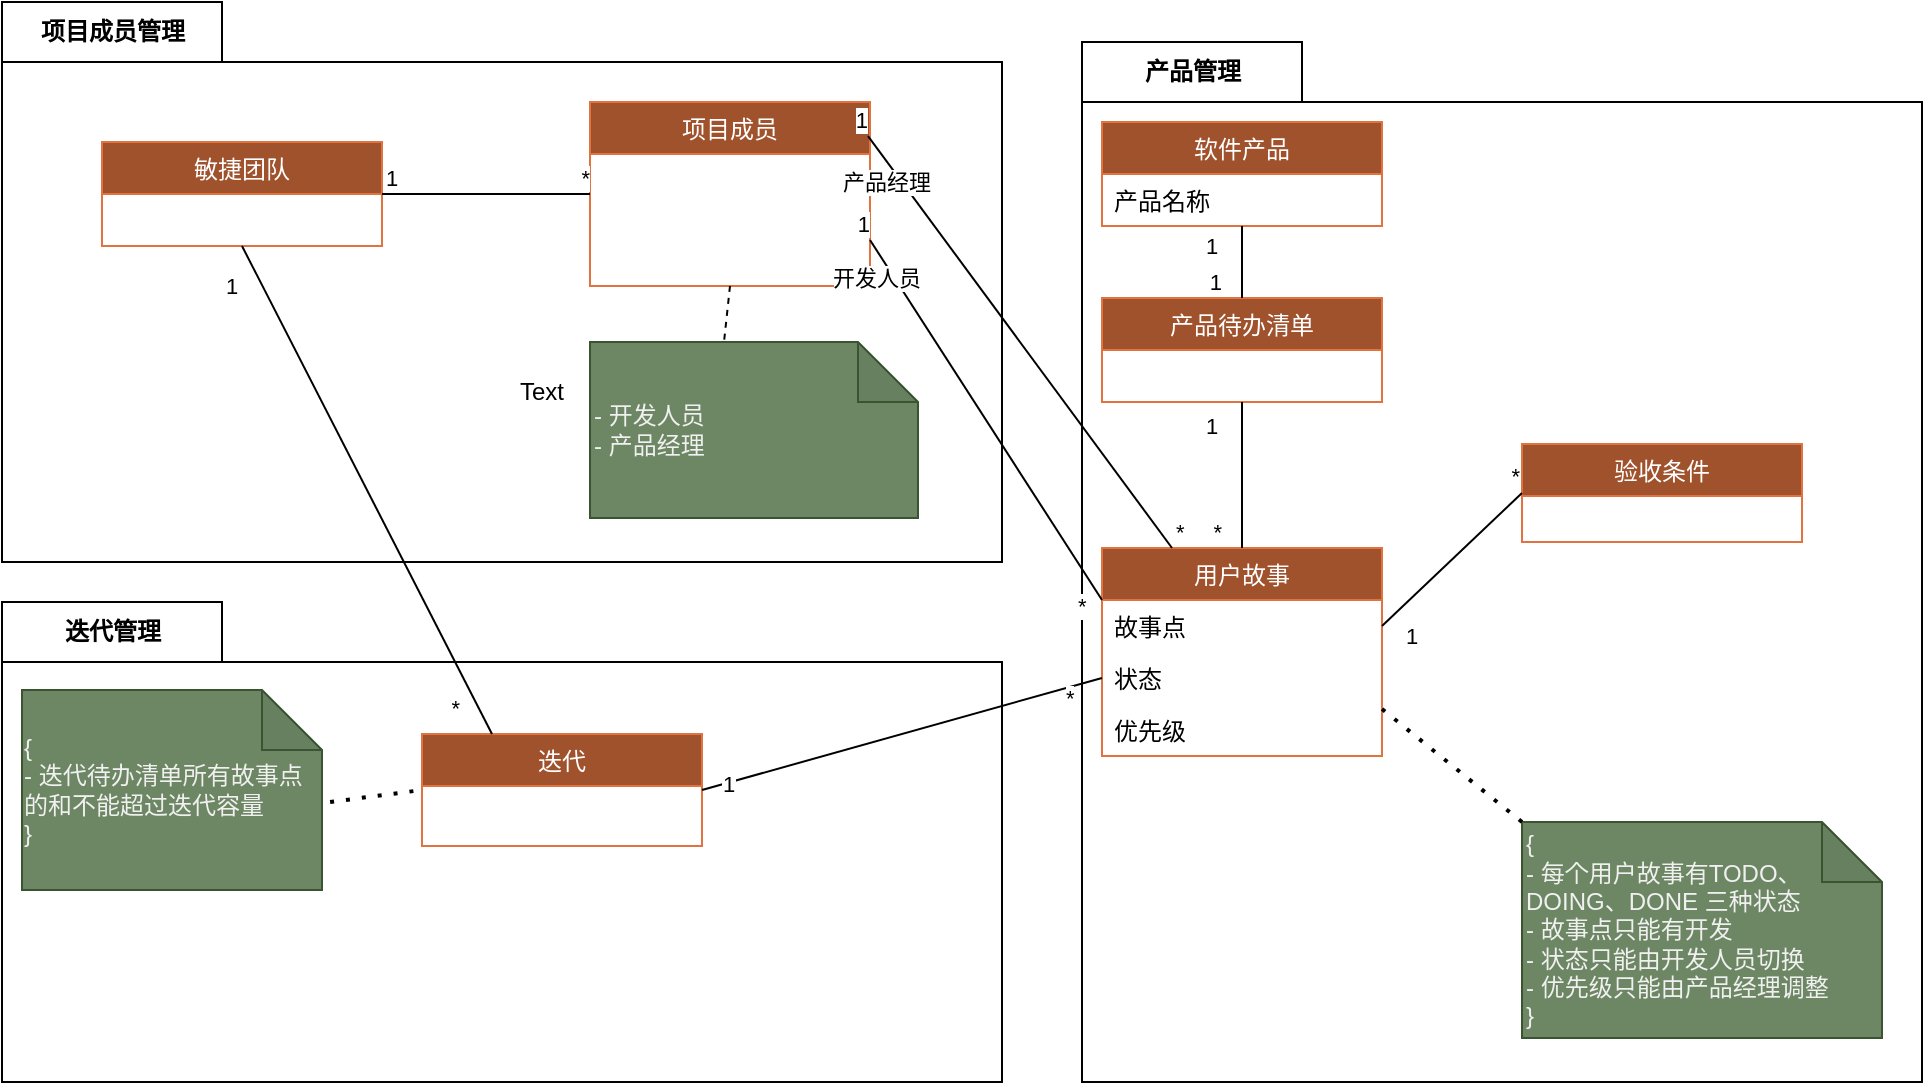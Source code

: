 <mxfile version="20.8.17" type="github">
  <diagram name="第 1 页" id="NSw5QEyYG3UXHzCKbpZL">
    <mxGraphModel dx="1850" dy="572" grid="1" gridSize="10" guides="1" tooltips="1" connect="1" arrows="1" fold="1" page="1" pageScale="1" pageWidth="827" pageHeight="1169" math="0" shadow="0">
      <root>
        <mxCell id="0" />
        <mxCell id="1" parent="0" />
        <mxCell id="O5p-tDyvPr6uDyV5TNFG-1" value="项目成员管理" style="shape=folder;fontStyle=1;tabWidth=110;tabHeight=30;tabPosition=left;html=1;boundedLbl=1;labelInHeader=1;container=1;collapsible=0;recursiveResize=0;" vertex="1" parent="1">
          <mxGeometry x="-20" y="260" width="500" height="280" as="geometry" />
        </mxCell>
        <mxCell id="O5p-tDyvPr6uDyV5TNFG-2" value="&lt;div style=&quot;color: rgb(240, 240, 240);&quot;&gt;- 开发人员&lt;br&gt;- 产品经理&lt;/div&gt;" style="shape=note;whiteSpace=wrap;html=1;backgroundOutline=1;darkOpacity=0.05;strokeColor=#3A5431;fontFamily=Helvetica;fontSize=12;fontColor=#ffffff;startSize=26;fillColor=#6d8764;align=left;" vertex="1" parent="O5p-tDyvPr6uDyV5TNFG-1">
          <mxGeometry x="294" y="170" width="164" height="88" as="geometry" />
        </mxCell>
        <mxCell id="O5p-tDyvPr6uDyV5TNFG-3" value="项目成员" style="swimlane;fontStyle=0;childLayout=stackLayout;horizontal=1;startSize=26;fillColor=#a0522d;horizontalStack=0;resizeParent=1;resizeParentMax=0;resizeLast=0;collapsible=1;marginBottom=0;strokeColor=#E0733F;fontColor=#ffffff;" vertex="1" parent="O5p-tDyvPr6uDyV5TNFG-1">
          <mxGeometry x="294" y="50" width="140" height="92" as="geometry">
            <mxRectangle x="30" y="481" width="100" height="30" as="alternateBounds" />
          </mxGeometry>
        </mxCell>
        <mxCell id="O5p-tDyvPr6uDyV5TNFG-4" value="" style="endArrow=none;dashed=1;html=1;rounded=0;exitX=0.5;exitY=1;exitDx=0;exitDy=0;entryX=0;entryY=0;entryDx=67;entryDy=0;entryPerimeter=0;" edge="1" parent="O5p-tDyvPr6uDyV5TNFG-1" source="O5p-tDyvPr6uDyV5TNFG-3" target="O5p-tDyvPr6uDyV5TNFG-2">
          <mxGeometry width="50" height="50" relative="1" as="geometry">
            <mxPoint x="620" y="-320" as="sourcePoint" />
            <mxPoint x="670" y="-370" as="targetPoint" />
          </mxGeometry>
        </mxCell>
        <mxCell id="O5p-tDyvPr6uDyV5TNFG-5" value="敏捷团队" style="swimlane;fontStyle=0;childLayout=stackLayout;horizontal=1;startSize=26;fillColor=#a0522d;horizontalStack=0;resizeParent=1;resizeParentMax=0;resizeLast=0;collapsible=1;marginBottom=0;strokeColor=#E0733F;fontColor=#ffffff;" vertex="1" parent="O5p-tDyvPr6uDyV5TNFG-1">
          <mxGeometry x="50" y="70" width="140" height="52" as="geometry">
            <mxRectangle x="30" y="481" width="100" height="30" as="alternateBounds" />
          </mxGeometry>
        </mxCell>
        <mxCell id="O5p-tDyvPr6uDyV5TNFG-6" value="" style="endArrow=none;html=1;edgeStyle=orthogonalEdgeStyle;rounded=0;exitX=1;exitY=0.5;exitDx=0;exitDy=0;entryX=0;entryY=0.5;entryDx=0;entryDy=0;" edge="1" parent="O5p-tDyvPr6uDyV5TNFG-1" source="O5p-tDyvPr6uDyV5TNFG-5" target="O5p-tDyvPr6uDyV5TNFG-3">
          <mxGeometry relative="1" as="geometry">
            <mxPoint x="140" y="220" as="sourcePoint" />
            <mxPoint x="300" y="90" as="targetPoint" />
          </mxGeometry>
        </mxCell>
        <mxCell id="O5p-tDyvPr6uDyV5TNFG-7" value="1" style="edgeLabel;resizable=0;html=1;align=left;verticalAlign=bottom;" connectable="0" vertex="1" parent="O5p-tDyvPr6uDyV5TNFG-6">
          <mxGeometry x="-1" relative="1" as="geometry" />
        </mxCell>
        <mxCell id="O5p-tDyvPr6uDyV5TNFG-8" value="*" style="edgeLabel;resizable=0;html=1;align=right;verticalAlign=bottom;" connectable="0" vertex="1" parent="O5p-tDyvPr6uDyV5TNFG-6">
          <mxGeometry x="1" relative="1" as="geometry" />
        </mxCell>
        <mxCell id="O5p-tDyvPr6uDyV5TNFG-9" value="产品管理" style="shape=folder;fontStyle=1;tabWidth=110;tabHeight=30;tabPosition=left;html=1;boundedLbl=1;labelInHeader=1;container=1;collapsible=0;recursiveResize=0;" vertex="1" parent="1">
          <mxGeometry x="520" y="280" width="420" height="520" as="geometry" />
        </mxCell>
        <mxCell id="O5p-tDyvPr6uDyV5TNFG-10" value="&lt;div style=&quot;color: rgb(240, 240, 240);&quot;&gt;{&lt;/div&gt;&lt;div style=&quot;color: rgb(240, 240, 240);&quot;&gt;-&amp;nbsp;&lt;span style=&quot;background-color: initial;&quot;&gt;每个用户故事有TODO、DOING、DONE 三种状态&lt;/span&gt;&lt;/div&gt;&lt;div style=&quot;color: rgb(240, 240, 240);&quot;&gt;&lt;span style=&quot;background-color: initial;&quot;&gt;- 故事点只能有开发&lt;/span&gt;&lt;/div&gt;&lt;span style=&quot;color: rgb(240, 240, 240);&quot;&gt;- 状态只能由开发人员切换&lt;br&gt;- 优先级只能由产品经理调整&lt;br&gt;&lt;/span&gt;&lt;div style=&quot;color: rgb(240, 240, 240);&quot;&gt;}&lt;/div&gt;" style="shape=note;whiteSpace=wrap;html=1;backgroundOutline=1;darkOpacity=0.05;strokeColor=#3A5431;fontFamily=Helvetica;fontSize=12;fontColor=#ffffff;startSize=26;fillColor=#6d8764;align=left;" vertex="1" parent="O5p-tDyvPr6uDyV5TNFG-9">
          <mxGeometry x="220" y="390" width="180" height="108" as="geometry" />
        </mxCell>
        <mxCell id="O5p-tDyvPr6uDyV5TNFG-11" value="产品待办清单" style="swimlane;fontStyle=0;childLayout=stackLayout;horizontal=1;startSize=26;fillColor=#a0522d;horizontalStack=0;resizeParent=1;resizeParentMax=0;resizeLast=0;collapsible=1;marginBottom=0;strokeColor=#E0733F;fontColor=#ffffff;" vertex="1" parent="O5p-tDyvPr6uDyV5TNFG-9">
          <mxGeometry x="10" y="128" width="140" height="52" as="geometry">
            <mxRectangle x="30" y="481" width="100" height="30" as="alternateBounds" />
          </mxGeometry>
        </mxCell>
        <mxCell id="O5p-tDyvPr6uDyV5TNFG-12" value="用户故事" style="swimlane;fontStyle=0;childLayout=stackLayout;horizontal=1;startSize=26;fillColor=#a0522d;horizontalStack=0;resizeParent=1;resizeParentMax=0;resizeLast=0;collapsible=1;marginBottom=0;strokeColor=#E0733F;fontColor=#ffffff;" vertex="1" parent="O5p-tDyvPr6uDyV5TNFG-9">
          <mxGeometry x="10" y="253" width="140" height="104" as="geometry">
            <mxRectangle x="30" y="481" width="100" height="30" as="alternateBounds" />
          </mxGeometry>
        </mxCell>
        <mxCell id="O5p-tDyvPr6uDyV5TNFG-13" value="故事点" style="text;strokeColor=none;fillColor=none;align=left;verticalAlign=top;spacingLeft=4;spacingRight=4;overflow=hidden;rotatable=0;points=[[0,0.5],[1,0.5]];portConstraint=eastwest;" vertex="1" parent="O5p-tDyvPr6uDyV5TNFG-12">
          <mxGeometry y="26" width="140" height="26" as="geometry" />
        </mxCell>
        <mxCell id="O5p-tDyvPr6uDyV5TNFG-14" value="状态" style="text;strokeColor=none;fillColor=none;align=left;verticalAlign=top;spacingLeft=4;spacingRight=4;overflow=hidden;rotatable=0;points=[[0,0.5],[1,0.5]];portConstraint=eastwest;" vertex="1" parent="O5p-tDyvPr6uDyV5TNFG-12">
          <mxGeometry y="52" width="140" height="26" as="geometry" />
        </mxCell>
        <mxCell id="O5p-tDyvPr6uDyV5TNFG-15" value="优先级" style="text;strokeColor=none;fillColor=none;align=left;verticalAlign=top;spacingLeft=4;spacingRight=4;overflow=hidden;rotatable=0;points=[[0,0.5],[1,0.5]];portConstraint=eastwest;" vertex="1" parent="O5p-tDyvPr6uDyV5TNFG-12">
          <mxGeometry y="78" width="140" height="26" as="geometry" />
        </mxCell>
        <mxCell id="O5p-tDyvPr6uDyV5TNFG-16" value="" style="endArrow=none;dashed=1;html=1;dashPattern=1 3;strokeWidth=2;rounded=0;fontFamily=Helvetica;fontSize=12;fontColor=#ffffff;startSize=26;exitX=1;exitY=0.096;exitDx=0;exitDy=0;exitPerimeter=0;entryX=0;entryY=0;entryDx=0;entryDy=0;entryPerimeter=0;" edge="1" parent="O5p-tDyvPr6uDyV5TNFG-9" source="O5p-tDyvPr6uDyV5TNFG-15" target="O5p-tDyvPr6uDyV5TNFG-10">
          <mxGeometry width="50" height="50" relative="1" as="geometry">
            <mxPoint x="-330" y="410" as="sourcePoint" />
            <mxPoint x="-280" y="360" as="targetPoint" />
          </mxGeometry>
        </mxCell>
        <mxCell id="O5p-tDyvPr6uDyV5TNFG-17" value="验收条件" style="swimlane;fontStyle=0;childLayout=stackLayout;horizontal=1;startSize=26;fillColor=#a0522d;horizontalStack=0;resizeParent=1;resizeParentMax=0;resizeLast=0;collapsible=1;marginBottom=0;strokeColor=#E0733F;fontColor=#ffffff;" vertex="1" parent="O5p-tDyvPr6uDyV5TNFG-9">
          <mxGeometry x="220" y="201" width="140" height="49" as="geometry">
            <mxRectangle x="30" y="481" width="100" height="30" as="alternateBounds" />
          </mxGeometry>
        </mxCell>
        <mxCell id="O5p-tDyvPr6uDyV5TNFG-18" value="" style="endArrow=none;html=1;rounded=0;exitX=1;exitY=0.5;exitDx=0;exitDy=0;entryX=0;entryY=0.5;entryDx=0;entryDy=0;" edge="1" parent="O5p-tDyvPr6uDyV5TNFG-9" source="O5p-tDyvPr6uDyV5TNFG-13" target="O5p-tDyvPr6uDyV5TNFG-17">
          <mxGeometry relative="1" as="geometry">
            <mxPoint x="180" y="300" as="sourcePoint" />
            <mxPoint x="340" y="300" as="targetPoint" />
          </mxGeometry>
        </mxCell>
        <mxCell id="O5p-tDyvPr6uDyV5TNFG-19" value="1" style="edgeLabel;resizable=0;html=1;align=left;verticalAlign=bottom;" connectable="0" vertex="1" parent="O5p-tDyvPr6uDyV5TNFG-18">
          <mxGeometry x="-1" relative="1" as="geometry">
            <mxPoint x="10" y="13" as="offset" />
          </mxGeometry>
        </mxCell>
        <mxCell id="O5p-tDyvPr6uDyV5TNFG-20" value="*" style="edgeLabel;resizable=0;html=1;align=right;verticalAlign=bottom;" connectable="0" vertex="1" parent="O5p-tDyvPr6uDyV5TNFG-18">
          <mxGeometry x="1" relative="1" as="geometry" />
        </mxCell>
        <mxCell id="O5p-tDyvPr6uDyV5TNFG-21" value="" style="endArrow=none;html=1;edgeStyle=orthogonalEdgeStyle;rounded=0;exitX=0.5;exitY=1;exitDx=0;exitDy=0;" edge="1" parent="O5p-tDyvPr6uDyV5TNFG-9" source="O5p-tDyvPr6uDyV5TNFG-11" target="O5p-tDyvPr6uDyV5TNFG-12">
          <mxGeometry relative="1" as="geometry">
            <mxPoint x="230" y="130" as="sourcePoint" />
            <mxPoint x="390" y="130" as="targetPoint" />
          </mxGeometry>
        </mxCell>
        <mxCell id="O5p-tDyvPr6uDyV5TNFG-22" value="1" style="edgeLabel;resizable=0;html=1;align=left;verticalAlign=bottom;" connectable="0" vertex="1" parent="O5p-tDyvPr6uDyV5TNFG-21">
          <mxGeometry x="-1" relative="1" as="geometry">
            <mxPoint x="-20" y="20" as="offset" />
          </mxGeometry>
        </mxCell>
        <mxCell id="O5p-tDyvPr6uDyV5TNFG-23" value="*" style="edgeLabel;resizable=0;html=1;align=right;verticalAlign=bottom;" connectable="0" vertex="1" parent="O5p-tDyvPr6uDyV5TNFG-21">
          <mxGeometry x="1" relative="1" as="geometry">
            <mxPoint x="-10" as="offset" />
          </mxGeometry>
        </mxCell>
        <mxCell id="O5p-tDyvPr6uDyV5TNFG-24" value="迭代管理" style="shape=folder;fontStyle=1;tabWidth=110;tabHeight=30;tabPosition=left;html=1;boundedLbl=1;labelInHeader=1;container=1;collapsible=0;recursiveResize=0;" vertex="1" parent="1">
          <mxGeometry x="-20" y="560" width="500" height="240" as="geometry" />
        </mxCell>
        <mxCell id="O5p-tDyvPr6uDyV5TNFG-25" value="迭代" style="swimlane;fontStyle=0;childLayout=stackLayout;horizontal=1;startSize=26;fillColor=#a0522d;horizontalStack=0;resizeParent=1;resizeParentMax=0;resizeLast=0;collapsible=1;marginBottom=0;strokeColor=#E0733F;fontColor=#ffffff;" vertex="1" parent="O5p-tDyvPr6uDyV5TNFG-24">
          <mxGeometry x="210" y="66" width="140" height="56" as="geometry">
            <mxRectangle x="30" y="481" width="100" height="30" as="alternateBounds" />
          </mxGeometry>
        </mxCell>
        <mxCell id="O5p-tDyvPr6uDyV5TNFG-27" value="&lt;div style=&quot;color: rgb(240, 240, 240); text-align: left;&quot;&gt;{&lt;/div&gt;&lt;div style=&quot;color: rgb(240, 240, 240); text-align: left;&quot;&gt;- 迭代待办清单所有故事点的和不能超过迭代容量&lt;/div&gt;&lt;div style=&quot;color: rgb(240, 240, 240); text-align: left;&quot;&gt;}&lt;/div&gt;" style="shape=note;whiteSpace=wrap;html=1;backgroundOutline=1;darkOpacity=0.05;strokeColor=#3A5431;fontFamily=Helvetica;fontSize=12;fontColor=#ffffff;startSize=26;fillColor=#6d8764;" vertex="1" parent="O5p-tDyvPr6uDyV5TNFG-24">
          <mxGeometry x="10" y="44" width="150" height="100" as="geometry" />
        </mxCell>
        <mxCell id="O5p-tDyvPr6uDyV5TNFG-29" value="" style="endArrow=none;dashed=1;html=1;dashPattern=1 3;strokeWidth=2;rounded=0;fontFamily=Helvetica;fontSize=12;fontColor=#ffffff;startSize=26;exitX=1.027;exitY=0.56;exitDx=0;exitDy=0;exitPerimeter=0;entryX=0;entryY=0.5;entryDx=0;entryDy=0;" edge="1" parent="O5p-tDyvPr6uDyV5TNFG-24" source="O5p-tDyvPr6uDyV5TNFG-27" target="O5p-tDyvPr6uDyV5TNFG-25">
          <mxGeometry width="50" height="50" relative="1" as="geometry">
            <mxPoint x="200" y="120" as="sourcePoint" />
            <mxPoint x="250" y="70" as="targetPoint" />
          </mxGeometry>
        </mxCell>
        <mxCell id="O5p-tDyvPr6uDyV5TNFG-33" value="" style="endArrow=none;html=1;rounded=0;exitX=0;exitY=0.5;exitDx=0;exitDy=0;entryX=1;entryY=0.5;entryDx=0;entryDy=0;" edge="1" parent="1" source="O5p-tDyvPr6uDyV5TNFG-14" target="O5p-tDyvPr6uDyV5TNFG-25">
          <mxGeometry relative="1" as="geometry">
            <mxPoint x="630" y="302" as="sourcePoint" />
            <mxPoint x="630" y="370" as="targetPoint" />
          </mxGeometry>
        </mxCell>
        <mxCell id="O5p-tDyvPr6uDyV5TNFG-34" value="*" style="edgeLabel;resizable=0;html=1;align=left;verticalAlign=bottom;strokeColor=#E0733F;fillColor=#FFFFFF;" connectable="0" vertex="1" parent="O5p-tDyvPr6uDyV5TNFG-33">
          <mxGeometry x="-1" relative="1" as="geometry">
            <mxPoint x="-20" y="18" as="offset" />
          </mxGeometry>
        </mxCell>
        <mxCell id="O5p-tDyvPr6uDyV5TNFG-35" value="1" style="edgeLabel;html=1;align=center;verticalAlign=middle;resizable=0;points=[];" connectable="0" vertex="1" parent="O5p-tDyvPr6uDyV5TNFG-33">
          <mxGeometry x="0.87" relative="1" as="geometry">
            <mxPoint as="offset" />
          </mxGeometry>
        </mxCell>
        <mxCell id="O5p-tDyvPr6uDyV5TNFG-36" value="软件产品" style="swimlane;fontStyle=0;childLayout=stackLayout;horizontal=1;startSize=26;fillColor=#a0522d;horizontalStack=0;resizeParent=1;resizeParentMax=0;resizeLast=0;collapsible=1;marginBottom=0;strokeColor=#E0733F;fontColor=#ffffff;movable=1;resizable=1;rotatable=1;deletable=1;editable=1;connectable=1;" vertex="1" parent="1">
          <mxGeometry x="530" y="320" width="140" height="52" as="geometry">
            <mxRectangle x="30" y="481" width="100" height="30" as="alternateBounds" />
          </mxGeometry>
        </mxCell>
        <mxCell id="O5p-tDyvPr6uDyV5TNFG-37" value="产品名称" style="text;strokeColor=none;fillColor=none;align=left;verticalAlign=top;spacingLeft=4;spacingRight=4;overflow=hidden;rotatable=0;points=[[0,0.5],[1,0.5]];portConstraint=eastwest;movable=0;resizable=0;deletable=0;editable=0;connectable=0;" vertex="1" parent="O5p-tDyvPr6uDyV5TNFG-36">
          <mxGeometry y="26" width="140" height="26" as="geometry" />
        </mxCell>
        <mxCell id="O5p-tDyvPr6uDyV5TNFG-38" value="" style="endArrow=none;html=1;rounded=0;exitX=0;exitY=0.25;exitDx=0;exitDy=0;entryX=1;entryY=0.75;entryDx=0;entryDy=0;" edge="1" parent="1" source="O5p-tDyvPr6uDyV5TNFG-12" target="O5p-tDyvPr6uDyV5TNFG-3">
          <mxGeometry relative="1" as="geometry">
            <mxPoint x="700" y="640" as="sourcePoint" />
            <mxPoint x="860" y="640" as="targetPoint" />
          </mxGeometry>
        </mxCell>
        <mxCell id="O5p-tDyvPr6uDyV5TNFG-39" value="*" style="edgeLabel;resizable=0;html=1;align=left;verticalAlign=bottom;" connectable="0" vertex="1" parent="O5p-tDyvPr6uDyV5TNFG-38">
          <mxGeometry x="-1" relative="1" as="geometry">
            <mxPoint x="-14" y="11" as="offset" />
          </mxGeometry>
        </mxCell>
        <mxCell id="O5p-tDyvPr6uDyV5TNFG-40" value="1" style="edgeLabel;resizable=0;html=1;align=right;verticalAlign=bottom;" connectable="0" vertex="1" parent="O5p-tDyvPr6uDyV5TNFG-38">
          <mxGeometry x="1" relative="1" as="geometry" />
        </mxCell>
        <mxCell id="O5p-tDyvPr6uDyV5TNFG-41" value="开发人员" style="edgeLabel;html=1;align=center;verticalAlign=middle;resizable=0;points=[];" connectable="0" vertex="1" parent="O5p-tDyvPr6uDyV5TNFG-38">
          <mxGeometry x="0.685" y="4" relative="1" as="geometry">
            <mxPoint x="-12" y="-12" as="offset" />
          </mxGeometry>
        </mxCell>
        <mxCell id="O5p-tDyvPr6uDyV5TNFG-42" value="" style="endArrow=none;html=1;rounded=0;entryX=0.993;entryY=0.185;entryDx=0;entryDy=0;exitX=0.25;exitY=0;exitDx=0;exitDy=0;entryPerimeter=0;" edge="1" parent="1" source="O5p-tDyvPr6uDyV5TNFG-12" target="O5p-tDyvPr6uDyV5TNFG-3">
          <mxGeometry relative="1" as="geometry">
            <mxPoint x="580" y="600" as="sourcePoint" />
            <mxPoint x="810" y="634" as="targetPoint" />
          </mxGeometry>
        </mxCell>
        <mxCell id="O5p-tDyvPr6uDyV5TNFG-43" value="*" style="edgeLabel;resizable=0;html=1;align=left;verticalAlign=bottom;" connectable="0" vertex="1" parent="O5p-tDyvPr6uDyV5TNFG-42">
          <mxGeometry x="-1" relative="1" as="geometry" />
        </mxCell>
        <mxCell id="O5p-tDyvPr6uDyV5TNFG-44" value="1" style="edgeLabel;resizable=0;html=1;align=right;verticalAlign=bottom;" connectable="0" vertex="1" parent="O5p-tDyvPr6uDyV5TNFG-42">
          <mxGeometry x="1" relative="1" as="geometry" />
        </mxCell>
        <mxCell id="O5p-tDyvPr6uDyV5TNFG-45" value="产品经理" style="edgeLabel;html=1;align=center;verticalAlign=middle;resizable=0;points=[];" connectable="0" vertex="1" parent="O5p-tDyvPr6uDyV5TNFG-42">
          <mxGeometry x="0.685" y="4" relative="1" as="geometry">
            <mxPoint x="-12" y="-12" as="offset" />
          </mxGeometry>
        </mxCell>
        <mxCell id="O5p-tDyvPr6uDyV5TNFG-46" value="" style="endArrow=none;html=1;rounded=0;exitX=0.5;exitY=1;exitDx=0;exitDy=0;entryX=0.25;entryY=0;entryDx=0;entryDy=0;" edge="1" parent="1" source="O5p-tDyvPr6uDyV5TNFG-5" target="O5p-tDyvPr6uDyV5TNFG-25">
          <mxGeometry relative="1" as="geometry">
            <mxPoint x="160" y="450" as="sourcePoint" />
            <mxPoint x="300" y="604" as="targetPoint" />
          </mxGeometry>
        </mxCell>
        <mxCell id="O5p-tDyvPr6uDyV5TNFG-47" value="1" style="edgeLabel;resizable=0;html=1;align=left;verticalAlign=bottom;" connectable="0" vertex="1" parent="O5p-tDyvPr6uDyV5TNFG-46">
          <mxGeometry x="-1" relative="1" as="geometry">
            <mxPoint x="-10" y="28" as="offset" />
          </mxGeometry>
        </mxCell>
        <mxCell id="O5p-tDyvPr6uDyV5TNFG-48" value="*" style="edgeLabel;resizable=0;html=1;align=right;verticalAlign=bottom;" connectable="0" vertex="1" parent="O5p-tDyvPr6uDyV5TNFG-46">
          <mxGeometry x="1" relative="1" as="geometry">
            <mxPoint x="-15" y="-4" as="offset" />
          </mxGeometry>
        </mxCell>
        <mxCell id="O5p-tDyvPr6uDyV5TNFG-49" value="" style="endArrow=none;html=1;edgeStyle=orthogonalEdgeStyle;rounded=0;exitX=0.5;exitY=1;exitDx=0;exitDy=0;entryX=0.5;entryY=0;entryDx=0;entryDy=0;" edge="1" parent="1" source="O5p-tDyvPr6uDyV5TNFG-36" target="O5p-tDyvPr6uDyV5TNFG-11">
          <mxGeometry relative="1" as="geometry">
            <mxPoint x="720" y="370" as="sourcePoint" />
            <mxPoint x="880" y="370" as="targetPoint" />
          </mxGeometry>
        </mxCell>
        <mxCell id="O5p-tDyvPr6uDyV5TNFG-50" value="1" style="edgeLabel;resizable=0;html=1;align=left;verticalAlign=bottom;" connectable="0" vertex="1" parent="O5p-tDyvPr6uDyV5TNFG-49">
          <mxGeometry x="-1" relative="1" as="geometry">
            <mxPoint x="-20" y="18" as="offset" />
          </mxGeometry>
        </mxCell>
        <mxCell id="O5p-tDyvPr6uDyV5TNFG-51" value="1" style="edgeLabel;resizable=0;html=1;align=right;verticalAlign=bottom;" connectable="0" vertex="1" parent="O5p-tDyvPr6uDyV5TNFG-49">
          <mxGeometry x="1" relative="1" as="geometry">
            <mxPoint x="-10" as="offset" />
          </mxGeometry>
        </mxCell>
        <mxCell id="O5p-tDyvPr6uDyV5TNFG-52" value="Text" style="text;strokeColor=none;align=center;fillColor=none;html=1;verticalAlign=middle;whiteSpace=wrap;rounded=0;" vertex="1" parent="1">
          <mxGeometry x="220" y="440" width="60" height="30" as="geometry" />
        </mxCell>
      </root>
    </mxGraphModel>
  </diagram>
</mxfile>
